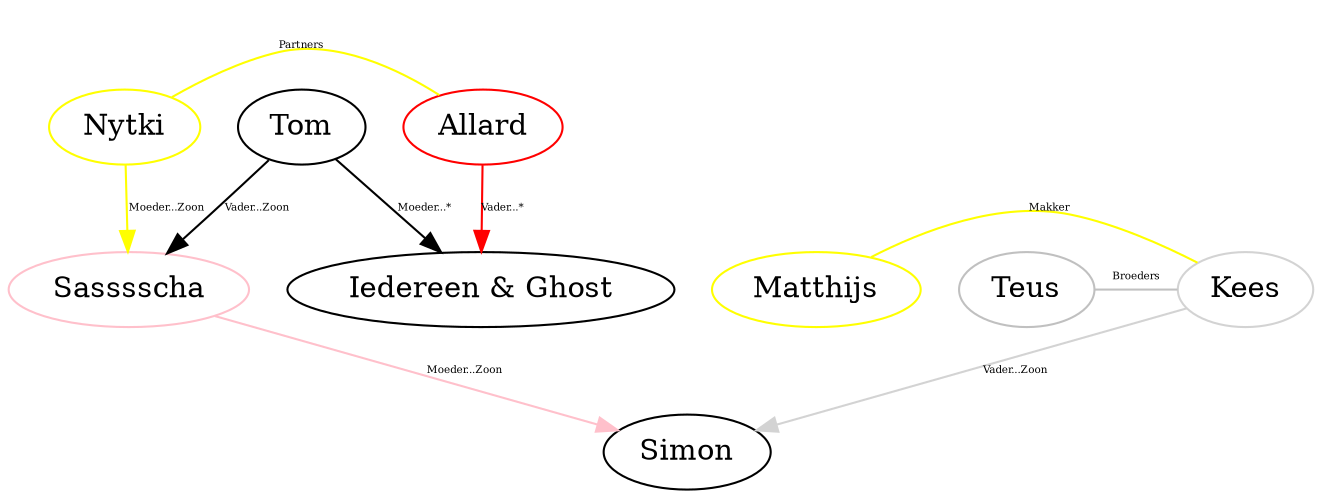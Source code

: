 digraph {
    edge [fontsize=5];
    Iedereen [label="Iedereen & Ghost"];

    subgraph Zoomers {
        rank = same;
        Kees;
        Teus;
        Sas;
        Matthijs;
    }

    subgraph Millenials {
        rank = same;
        Nytki;
        Tom;
        Allard;
    }

    subgraph Tom {
        edge [color=black];
        Tom;
        Tom -> Sas [label="Vader...Zoon"];
        Tom->Iedereen [label="Moeder...*"];
    }

    subgraph Sas {
        edge [color=pink];
        Sas [color=pink label="Sasssscha"];
        Sas -> Simon [label="Moeder...Zoon"];
    }

    subgraph Kees {
        edge [color=lightgrey];
        Kees [color=lightgrey];
        Kees->Simon [label="Vader...Zoon"];
    }

    subgraph Teus {
        edge [color=grey];
        Teus [color=grey];
        Teus->Kees [label="Broeders" dir="none"];
    }

    subgraph Allard {
        edge [color=red];
        Allard [color=red];
        Allard->Iedereen [label="Vader...*"];
    }
    
    subgraph Matthijs{
        edge [color=yellow];
        Matthijs [color=yellow];
        Matthijs->Kees [label="Makker" dir="none"];
    
    }
    
    subgraph Nytki{
        edge [color=yellow];
        Nytki [color=yellow];
        Nytki->Sas [label="Moeder...Zoon"];
        Nytki->Allard [label="Partners" dir="none"];
    
    }
}
